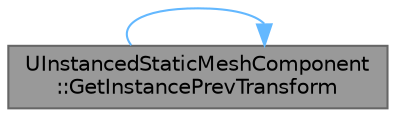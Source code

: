 digraph "UInstancedStaticMeshComponent::GetInstancePrevTransform"
{
 // INTERACTIVE_SVG=YES
 // LATEX_PDF_SIZE
  bgcolor="transparent";
  edge [fontname=Helvetica,fontsize=10,labelfontname=Helvetica,labelfontsize=10];
  node [fontname=Helvetica,fontsize=10,shape=box,height=0.2,width=0.4];
  rankdir="LR";
  Node1 [id="Node000001",label="UInstancedStaticMeshComponent\l::GetInstancePrevTransform",height=0.2,width=0.4,color="gray40", fillcolor="grey60", style="filled", fontcolor="black",tooltip="Get the prev transform for the instance specified."];
  Node1 -> Node1 [id="edge1_Node000001_Node000001",color="steelblue1",style="solid",tooltip=" "];
}
